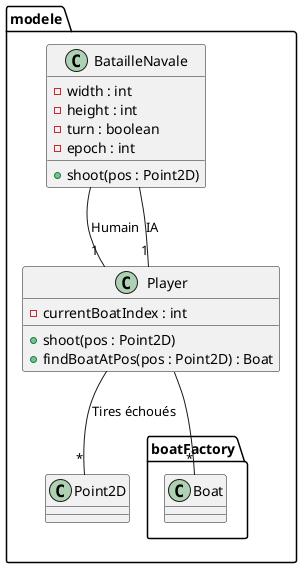 @startuml

package modele {

    class Player {
        - currentBoatIndex : int
        + shoot(pos : Point2D)
        + findBoatAtPos(pos : Point2D) : Boat
    }
    Player --"*" boatFactory.Boat
    Player -- "*" Point2D : "Tires échoués"

    class BatailleNavale {
        - width : int
        - height : int
        - turn : boolean
        - epoch : int
        + shoot(pos : Point2D)
    }
    BatailleNavale --"1" Player : "Humain"
    BatailleNavale --"1" Player : "IA"
}


@enduml